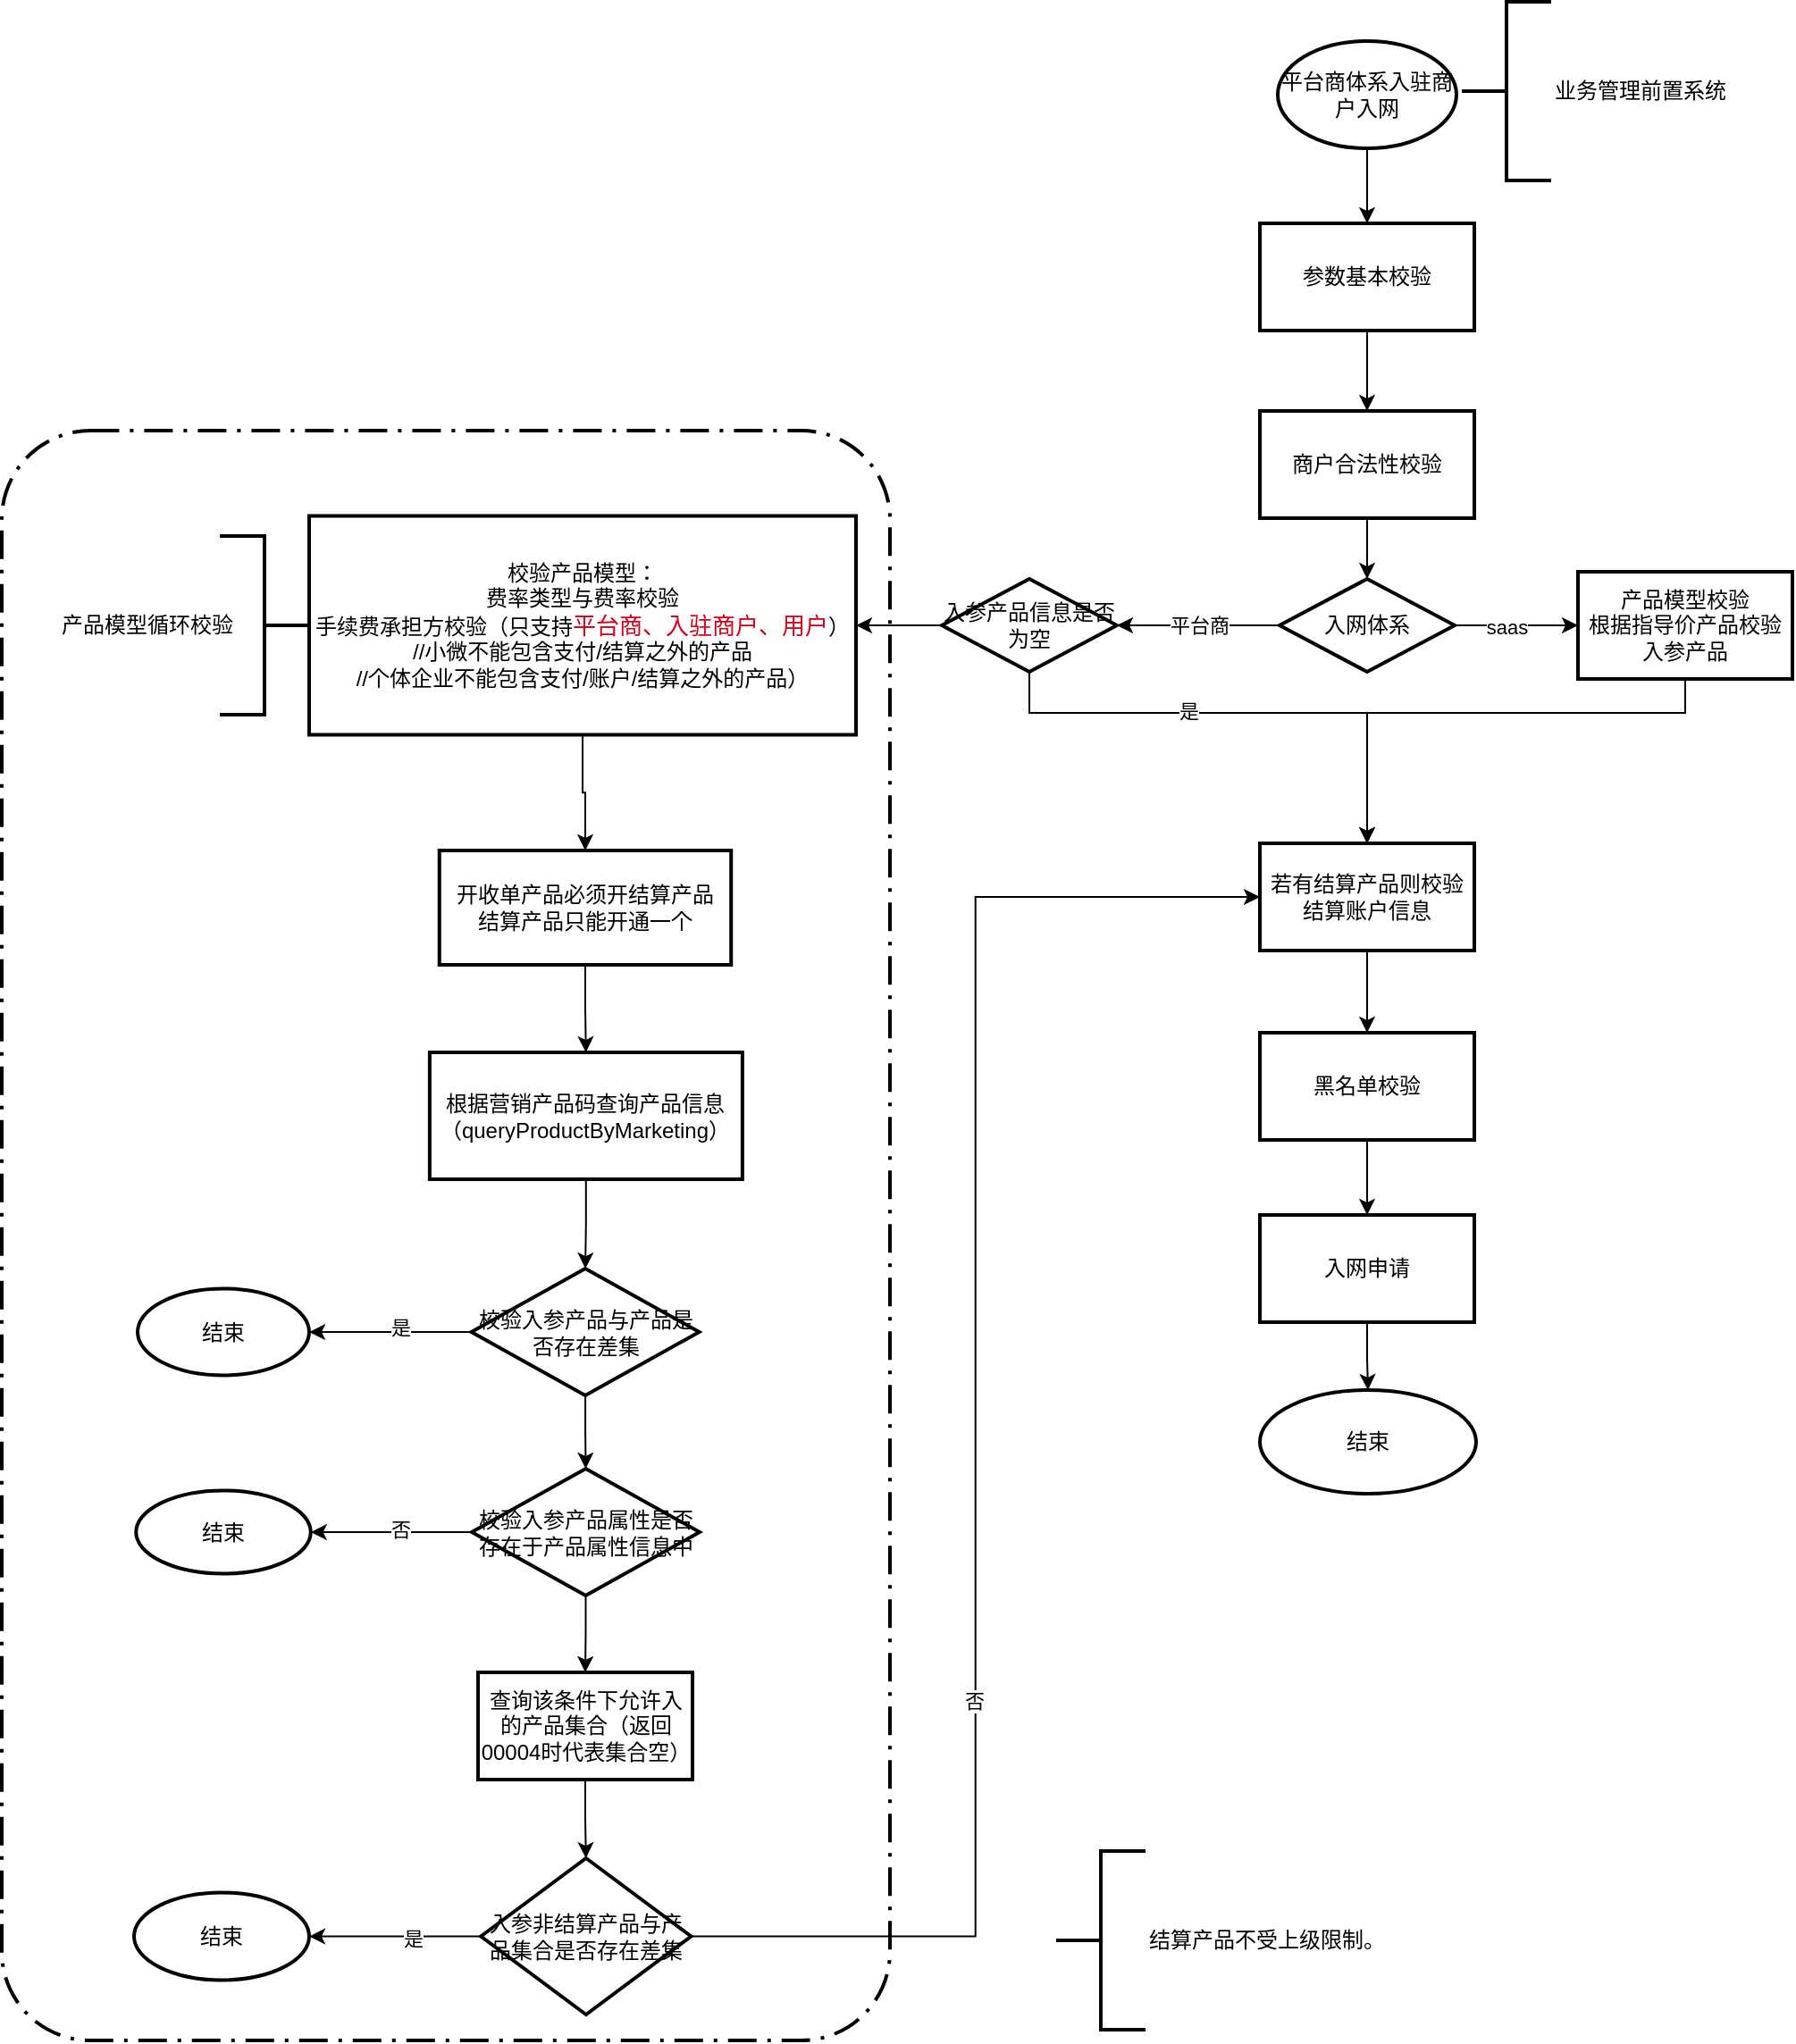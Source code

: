 <mxfile version="14.0.4" type="github" pages="2">
  <diagram name="迁移平台商入驻商户存在产品" id="74e2e168-ea6b-b213-b513-2b3c1d86103e">
    <mxGraphModel dx="1149" dy="508" grid="0" gridSize="10" guides="1" tooltips="1" connect="1" arrows="1" fold="1" page="1" pageScale="1" pageWidth="1100" pageHeight="850" background="#ffffff" math="0" shadow="0">
      <root>
        <mxCell id="0" />
        <mxCell id="1" parent="0" />
        <mxCell id="6OJ7Nqk0drTf7unUIeKR-68" value="" style="rounded=1;arcSize=10;dashed=1;strokeColor=#000000;fillColor=none;gradientColor=none;dashPattern=8 3 1 3;strokeWidth=2;" vertex="1" parent="1">
          <mxGeometry x="66" y="270" width="497" height="901" as="geometry" />
        </mxCell>
        <mxCell id="KllGeDsj4ACoy9Njbnt4-6" value="平台商体系入驻商户入网" style="strokeWidth=2;html=1;shape=mxgraph.flowchart.start_1;whiteSpace=wrap;" parent="1" vertex="1">
          <mxGeometry x="780" y="52" width="100" height="60" as="geometry" />
        </mxCell>
        <mxCell id="KllGeDsj4ACoy9Njbnt4-7" value="参数基本校验" style="whiteSpace=wrap;html=1;strokeWidth=2;" parent="1" vertex="1">
          <mxGeometry x="770" y="154" width="120" height="60" as="geometry" />
        </mxCell>
        <mxCell id="KllGeDsj4ACoy9Njbnt4-8" value="" style="edgeStyle=orthogonalEdgeStyle;rounded=0;orthogonalLoop=1;jettySize=auto;html=1;" parent="1" source="KllGeDsj4ACoy9Njbnt4-6" target="KllGeDsj4ACoy9Njbnt4-7" edge="1">
          <mxGeometry relative="1" as="geometry" />
        </mxCell>
        <mxCell id="6OJ7Nqk0drTf7unUIeKR-6" value="" style="edgeStyle=orthogonalEdgeStyle;rounded=0;orthogonalLoop=1;jettySize=auto;html=1;" edge="1" parent="1" source="6OJ7Nqk0drTf7unUIeKR-1" target="6OJ7Nqk0drTf7unUIeKR-5">
          <mxGeometry relative="1" as="geometry" />
        </mxCell>
        <mxCell id="6OJ7Nqk0drTf7unUIeKR-1" value="商户合法性校验" style="whiteSpace=wrap;html=1;strokeWidth=2;" vertex="1" parent="1">
          <mxGeometry x="770" y="259" width="120" height="60" as="geometry" />
        </mxCell>
        <mxCell id="6OJ7Nqk0drTf7unUIeKR-2" value="" style="edgeStyle=orthogonalEdgeStyle;rounded=0;orthogonalLoop=1;jettySize=auto;html=1;" edge="1" parent="1" source="KllGeDsj4ACoy9Njbnt4-7" target="6OJ7Nqk0drTf7unUIeKR-1">
          <mxGeometry relative="1" as="geometry" />
        </mxCell>
        <mxCell id="6OJ7Nqk0drTf7unUIeKR-8" value="" style="edgeStyle=orthogonalEdgeStyle;rounded=0;orthogonalLoop=1;jettySize=auto;html=1;" edge="1" parent="1" source="6OJ7Nqk0drTf7unUIeKR-5" target="6OJ7Nqk0drTf7unUIeKR-7">
          <mxGeometry relative="1" as="geometry" />
        </mxCell>
        <mxCell id="6OJ7Nqk0drTf7unUIeKR-11" value="saas" style="edgeLabel;html=1;align=center;verticalAlign=middle;resizable=0;points=[];" vertex="1" connectable="0" parent="6OJ7Nqk0drTf7unUIeKR-8">
          <mxGeometry x="-0.159" y="-1" relative="1" as="geometry">
            <mxPoint as="offset" />
          </mxGeometry>
        </mxCell>
        <mxCell id="6OJ7Nqk0drTf7unUIeKR-10" value="平台商" style="edgeStyle=orthogonalEdgeStyle;rounded=0;orthogonalLoop=1;jettySize=auto;html=1;" edge="1" parent="1" source="6OJ7Nqk0drTf7unUIeKR-5" target="6OJ7Nqk0drTf7unUIeKR-13">
          <mxGeometry relative="1" as="geometry">
            <mxPoint x="701" y="380.5" as="targetPoint" />
          </mxGeometry>
        </mxCell>
        <mxCell id="6OJ7Nqk0drTf7unUIeKR-5" value="入网体系" style="rhombus;whiteSpace=wrap;html=1;strokeWidth=2;" vertex="1" parent="1">
          <mxGeometry x="781" y="353" width="98" height="52" as="geometry" />
        </mxCell>
        <mxCell id="6OJ7Nqk0drTf7unUIeKR-21" style="edgeStyle=orthogonalEdgeStyle;rounded=0;orthogonalLoop=1;jettySize=auto;html=1;exitX=0.5;exitY=1;exitDx=0;exitDy=0;" edge="1" parent="1" source="6OJ7Nqk0drTf7unUIeKR-7" target="6OJ7Nqk0drTf7unUIeKR-18">
          <mxGeometry relative="1" as="geometry">
            <Array as="points">
              <mxPoint x="1008" y="428" />
              <mxPoint x="830" y="428" />
            </Array>
          </mxGeometry>
        </mxCell>
        <mxCell id="6OJ7Nqk0drTf7unUIeKR-7" value="产品模型校验&lt;br&gt;根据指导价产品校验入参产品" style="whiteSpace=wrap;html=1;strokeWidth=2;" vertex="1" parent="1">
          <mxGeometry x="948" y="349" width="120" height="60" as="geometry" />
        </mxCell>
        <mxCell id="6OJ7Nqk0drTf7unUIeKR-23" style="edgeStyle=orthogonalEdgeStyle;rounded=0;orthogonalLoop=1;jettySize=auto;html=1;exitX=0.5;exitY=1;exitDx=0;exitDy=0;entryX=0.5;entryY=0;entryDx=0;entryDy=0;" edge="1" parent="1" source="6OJ7Nqk0drTf7unUIeKR-13" target="6OJ7Nqk0drTf7unUIeKR-18">
          <mxGeometry relative="1" as="geometry">
            <Array as="points">
              <mxPoint x="641" y="428" />
              <mxPoint x="830" y="428" />
            </Array>
          </mxGeometry>
        </mxCell>
        <mxCell id="8TNEtncz5lM-L8IA0USA-2" value="是" style="edgeLabel;html=1;align=center;verticalAlign=middle;resizable=0;points=[];" vertex="1" connectable="0" parent="6OJ7Nqk0drTf7unUIeKR-23">
          <mxGeometry x="-0.214" y="1" relative="1" as="geometry">
            <mxPoint as="offset" />
          </mxGeometry>
        </mxCell>
        <mxCell id="6OJ7Nqk0drTf7unUIeKR-46" value="" style="edgeStyle=orthogonalEdgeStyle;rounded=0;orthogonalLoop=1;jettySize=auto;html=1;" edge="1" parent="1" source="6OJ7Nqk0drTf7unUIeKR-13" target="6OJ7Nqk0drTf7unUIeKR-45">
          <mxGeometry relative="1" as="geometry" />
        </mxCell>
        <mxCell id="6OJ7Nqk0drTf7unUIeKR-13" value="入参产品信息是否为空" style="rhombus;whiteSpace=wrap;html=1;strokeWidth=2;" vertex="1" parent="1">
          <mxGeometry x="592" y="353" width="98" height="52" as="geometry" />
        </mxCell>
        <mxCell id="6OJ7Nqk0drTf7unUIeKR-31" value="" style="edgeStyle=orthogonalEdgeStyle;rounded=0;orthogonalLoop=1;jettySize=auto;html=1;" edge="1" parent="1" source="6OJ7Nqk0drTf7unUIeKR-15" target="6OJ7Nqk0drTf7unUIeKR-32">
          <mxGeometry relative="1" as="geometry" />
        </mxCell>
        <mxCell id="6OJ7Nqk0drTf7unUIeKR-15" value="根据营销产品码查询产品信息（queryProductByMarketing）" style="whiteSpace=wrap;html=1;strokeWidth=2;" vertex="1" parent="1">
          <mxGeometry x="305.44" y="618" width="175" height="71" as="geometry" />
        </mxCell>
        <mxCell id="6OJ7Nqk0drTf7unUIeKR-25" value="" style="edgeStyle=orthogonalEdgeStyle;rounded=0;orthogonalLoop=1;jettySize=auto;html=1;" edge="1" parent="1" source="6OJ7Nqk0drTf7unUIeKR-18" target="6OJ7Nqk0drTf7unUIeKR-24">
          <mxGeometry relative="1" as="geometry" />
        </mxCell>
        <mxCell id="6OJ7Nqk0drTf7unUIeKR-18" value="若有结算产品则校验结算账户信息" style="whiteSpace=wrap;html=1;strokeWidth=2;" vertex="1" parent="1">
          <mxGeometry x="770" y="501" width="120" height="60" as="geometry" />
        </mxCell>
        <mxCell id="6OJ7Nqk0drTf7unUIeKR-27" value="" style="edgeStyle=orthogonalEdgeStyle;rounded=0;orthogonalLoop=1;jettySize=auto;html=1;" edge="1" parent="1" source="6OJ7Nqk0drTf7unUIeKR-24" target="6OJ7Nqk0drTf7unUIeKR-26">
          <mxGeometry relative="1" as="geometry" />
        </mxCell>
        <mxCell id="6OJ7Nqk0drTf7unUIeKR-24" value="黑名单校验" style="whiteSpace=wrap;html=1;strokeWidth=2;" vertex="1" parent="1">
          <mxGeometry x="770" y="607" width="120" height="60" as="geometry" />
        </mxCell>
        <mxCell id="6OJ7Nqk0drTf7unUIeKR-29" value="" style="edgeStyle=orthogonalEdgeStyle;rounded=0;orthogonalLoop=1;jettySize=auto;html=1;" edge="1" parent="1" source="6OJ7Nqk0drTf7unUIeKR-26" target="6OJ7Nqk0drTf7unUIeKR-28">
          <mxGeometry relative="1" as="geometry" />
        </mxCell>
        <mxCell id="6OJ7Nqk0drTf7unUIeKR-26" value="入网申请" style="whiteSpace=wrap;html=1;strokeWidth=2;" vertex="1" parent="1">
          <mxGeometry x="770" y="709" width="120" height="60" as="geometry" />
        </mxCell>
        <mxCell id="6OJ7Nqk0drTf7unUIeKR-28" value="结束" style="ellipse;whiteSpace=wrap;html=1;strokeWidth=2;" vertex="1" parent="1">
          <mxGeometry x="770" y="807" width="121" height="58" as="geometry" />
        </mxCell>
        <mxCell id="6OJ7Nqk0drTf7unUIeKR-34" value="" style="edgeStyle=orthogonalEdgeStyle;rounded=0;orthogonalLoop=1;jettySize=auto;html=1;" edge="1" parent="1" source="6OJ7Nqk0drTf7unUIeKR-32" target="6OJ7Nqk0drTf7unUIeKR-33">
          <mxGeometry relative="1" as="geometry" />
        </mxCell>
        <mxCell id="6OJ7Nqk0drTf7unUIeKR-35" value="是" style="edgeLabel;html=1;align=center;verticalAlign=middle;resizable=0;points=[];" vertex="1" connectable="0" parent="6OJ7Nqk0drTf7unUIeKR-34">
          <mxGeometry x="-0.122" y="-3" relative="1" as="geometry">
            <mxPoint as="offset" />
          </mxGeometry>
        </mxCell>
        <mxCell id="6OJ7Nqk0drTf7unUIeKR-37" value="" style="edgeStyle=orthogonalEdgeStyle;rounded=0;orthogonalLoop=1;jettySize=auto;html=1;" edge="1" parent="1" source="6OJ7Nqk0drTf7unUIeKR-32" target="6OJ7Nqk0drTf7unUIeKR-36">
          <mxGeometry relative="1" as="geometry" />
        </mxCell>
        <mxCell id="6OJ7Nqk0drTf7unUIeKR-32" value="&lt;span&gt;校验入参产品与产品是否存在差集&lt;/span&gt;" style="rhombus;whiteSpace=wrap;html=1;strokeWidth=2;" vertex="1" parent="1">
          <mxGeometry x="328.75" y="739" width="127.5" height="71" as="geometry" />
        </mxCell>
        <mxCell id="6OJ7Nqk0drTf7unUIeKR-33" value="结束" style="ellipse;whiteSpace=wrap;html=1;strokeWidth=2;" vertex="1" parent="1">
          <mxGeometry x="142" y="750.25" width="96" height="48.5" as="geometry" />
        </mxCell>
        <mxCell id="6OJ7Nqk0drTf7unUIeKR-41" value="" style="edgeStyle=orthogonalEdgeStyle;rounded=0;orthogonalLoop=1;jettySize=auto;html=1;" edge="1" parent="1" source="6OJ7Nqk0drTf7unUIeKR-36" target="6OJ7Nqk0drTf7unUIeKR-40">
          <mxGeometry relative="1" as="geometry" />
        </mxCell>
        <mxCell id="6OJ7Nqk0drTf7unUIeKR-42" value="否" style="edgeLabel;html=1;align=center;verticalAlign=middle;resizable=0;points=[];" vertex="1" connectable="0" parent="6OJ7Nqk0drTf7unUIeKR-41">
          <mxGeometry x="-0.113" y="-2" relative="1" as="geometry">
            <mxPoint as="offset" />
          </mxGeometry>
        </mxCell>
        <mxCell id="6OJ7Nqk0drTf7unUIeKR-44" value="" style="edgeStyle=orthogonalEdgeStyle;rounded=0;orthogonalLoop=1;jettySize=auto;html=1;" edge="1" parent="1" source="6OJ7Nqk0drTf7unUIeKR-36" target="6OJ7Nqk0drTf7unUIeKR-43">
          <mxGeometry relative="1" as="geometry" />
        </mxCell>
        <mxCell id="6OJ7Nqk0drTf7unUIeKR-36" value="校验入参产品属性是否存在于产品属性信息中" style="rhombus;whiteSpace=wrap;html=1;strokeWidth=2;" vertex="1" parent="1">
          <mxGeometry x="329" y="851" width="127.5" height="71" as="geometry" />
        </mxCell>
        <mxCell id="6OJ7Nqk0drTf7unUIeKR-40" value="结束" style="ellipse;whiteSpace=wrap;html=1;strokeWidth=2;" vertex="1" parent="1">
          <mxGeometry x="141.13" y="863.25" width="97.75" height="46.5" as="geometry" />
        </mxCell>
        <mxCell id="6OJ7Nqk0drTf7unUIeKR-57" value="" style="edgeStyle=orthogonalEdgeStyle;rounded=0;orthogonalLoop=1;jettySize=auto;html=1;" edge="1" parent="1" source="6OJ7Nqk0drTf7unUIeKR-43" target="6OJ7Nqk0drTf7unUIeKR-56">
          <mxGeometry relative="1" as="geometry" />
        </mxCell>
        <mxCell id="6OJ7Nqk0drTf7unUIeKR-43" value="查询该条件下允许入的产品集合（返回00004时代表集合空）" style="whiteSpace=wrap;html=1;strokeWidth=2;" vertex="1" parent="1">
          <mxGeometry x="332.5" y="965" width="120" height="60" as="geometry" />
        </mxCell>
        <mxCell id="6OJ7Nqk0drTf7unUIeKR-48" value="" style="edgeStyle=orthogonalEdgeStyle;rounded=0;orthogonalLoop=1;jettySize=auto;html=1;" edge="1" parent="1" source="6OJ7Nqk0drTf7unUIeKR-45" target="6OJ7Nqk0drTf7unUIeKR-47">
          <mxGeometry relative="1" as="geometry" />
        </mxCell>
        <mxCell id="6OJ7Nqk0drTf7unUIeKR-45" value="校验产品模型：&lt;br&gt;费率类型与费率校验&lt;br&gt;手续费承担方校验（只支持&lt;span style=&quot;color: rgb(217 , 0 , 27) ; font-family: , &amp;#34;pingfang sc&amp;#34; , sans-serif ; font-size: 13px&quot;&gt;平台商、入驻商户、用户&lt;/span&gt;）&lt;br&gt;//小微不能包含支付/结算之外的产品&lt;br&gt;//个体企业不能包含支付/账户/结算之外的产品）" style="whiteSpace=wrap;html=1;strokeWidth=2;" vertex="1" parent="1">
          <mxGeometry x="238" y="317.75" width="306" height="122.5" as="geometry" />
        </mxCell>
        <mxCell id="6OJ7Nqk0drTf7unUIeKR-49" value="" style="edgeStyle=orthogonalEdgeStyle;rounded=0;orthogonalLoop=1;jettySize=auto;html=1;" edge="1" parent="1" source="6OJ7Nqk0drTf7unUIeKR-47" target="6OJ7Nqk0drTf7unUIeKR-15">
          <mxGeometry relative="1" as="geometry" />
        </mxCell>
        <mxCell id="6OJ7Nqk0drTf7unUIeKR-47" value="开收单产品必须开结算产品&lt;br&gt;结算产品只能开通一个" style="whiteSpace=wrap;html=1;strokeWidth=2;" vertex="1" parent="1">
          <mxGeometry x="310.88" y="505" width="163.24" height="64" as="geometry" />
        </mxCell>
        <mxCell id="6OJ7Nqk0drTf7unUIeKR-63" value="" style="edgeStyle=orthogonalEdgeStyle;rounded=0;orthogonalLoop=1;jettySize=auto;html=1;" edge="1" parent="1" source="6OJ7Nqk0drTf7unUIeKR-56" target="6OJ7Nqk0drTf7unUIeKR-62">
          <mxGeometry relative="1" as="geometry" />
        </mxCell>
        <mxCell id="6OJ7Nqk0drTf7unUIeKR-64" value="是" style="edgeLabel;html=1;align=center;verticalAlign=middle;resizable=0;points=[];" vertex="1" connectable="0" parent="6OJ7Nqk0drTf7unUIeKR-63">
          <mxGeometry x="-0.212" y="1" relative="1" as="geometry">
            <mxPoint as="offset" />
          </mxGeometry>
        </mxCell>
        <mxCell id="6OJ7Nqk0drTf7unUIeKR-66" value="" style="edgeStyle=orthogonalEdgeStyle;rounded=0;orthogonalLoop=1;jettySize=auto;html=1;entryX=0;entryY=0.5;entryDx=0;entryDy=0;" edge="1" parent="1" source="6OJ7Nqk0drTf7unUIeKR-56" target="6OJ7Nqk0drTf7unUIeKR-18">
          <mxGeometry relative="1" as="geometry">
            <mxPoint x="391.6" y="1142.032" as="targetPoint" />
          </mxGeometry>
        </mxCell>
        <mxCell id="6OJ7Nqk0drTf7unUIeKR-67" value="否" style="edgeLabel;html=1;align=center;verticalAlign=middle;resizable=0;points=[];" vertex="1" connectable="0" parent="6OJ7Nqk0drTf7unUIeKR-66">
          <mxGeometry x="-0.353" y="1" relative="1" as="geometry">
            <mxPoint as="offset" />
          </mxGeometry>
        </mxCell>
        <mxCell id="6OJ7Nqk0drTf7unUIeKR-56" value="&lt;span&gt;入参非结算产品与产品集合是否存在差集&lt;/span&gt;" style="rhombus;whiteSpace=wrap;html=1;strokeWidth=2;" vertex="1" parent="1">
          <mxGeometry x="334.13" y="1069" width="117.63" height="87.5" as="geometry" />
        </mxCell>
        <mxCell id="6OJ7Nqk0drTf7unUIeKR-62" value="结束" style="ellipse;whiteSpace=wrap;html=1;strokeWidth=2;" vertex="1" parent="1">
          <mxGeometry x="140" y="1088.25" width="98" height="49" as="geometry" />
        </mxCell>
        <mxCell id="6OJ7Nqk0drTf7unUIeKR-69" value="业务管理前置系统" style="strokeWidth=2;html=1;shape=mxgraph.flowchart.annotation_2;align=left;labelPosition=right;pointerEvents=1;" vertex="1" parent="1">
          <mxGeometry x="883" y="30" width="50" height="100" as="geometry" />
        </mxCell>
        <mxCell id="8TNEtncz5lM-L8IA0USA-3" value="" style="strokeWidth=2;html=1;shape=mxgraph.flowchart.annotation_2;align=left;labelPosition=right;pointerEvents=1;rotation=-180;" vertex="1" parent="1">
          <mxGeometry x="188" y="329" width="50" height="100" as="geometry" />
        </mxCell>
        <mxCell id="8TNEtncz5lM-L8IA0USA-4" value="产品模型循环校验" style="text;html=1;align=center;verticalAlign=middle;resizable=0;points=[];autosize=1;" vertex="1" parent="1">
          <mxGeometry x="94" y="370" width="106" height="18" as="geometry" />
        </mxCell>
        <mxCell id="8TNEtncz5lM-L8IA0USA-5" value="结算产品不受上级限制。" style="strokeWidth=2;html=1;shape=mxgraph.flowchart.annotation_2;align=left;labelPosition=right;pointerEvents=1;" vertex="1" parent="1">
          <mxGeometry x="656" y="1065" width="50" height="100" as="geometry" />
        </mxCell>
      </root>
    </mxGraphModel>
  </diagram>
  <diagram id="xMQZjuHvh5yQaUtxyoXN" name="协议&amp;电子签章">
    <mxGraphModel dx="1069" dy="516" grid="0" gridSize="10" guides="1" tooltips="1" connect="1" arrows="1" fold="1" page="1" pageScale="1" pageWidth="827" pageHeight="1169" math="0" shadow="0">
      <root>
        <mxCell id="6D580EjlVo4oe9tn3Bij-0" />
        <mxCell id="6D580EjlVo4oe9tn3Bij-1" parent="6D580EjlVo4oe9tn3Bij-0" />
        <mxCell id="YNEcawaOifFSc9qhL8P--29" value="" style="rounded=1;arcSize=10;dashed=1;strokeColor=#000000;fillColor=none;gradientColor=none;dashPattern=8 3 1 3;strokeWidth=2;" parent="6D580EjlVo4oe9tn3Bij-1" vertex="1">
          <mxGeometry x="402.5" y="720" width="185" height="90" as="geometry" />
        </mxCell>
        <mxCell id="YNEcawaOifFSc9qhL8P--0" value="表单新增协议模块：&lt;br&gt;企业/个体入网单&lt;br&gt;saas入网单" style="strokeWidth=2;html=1;shape=mxgraph.flowchart.annotation_1;align=left;pointerEvents=1;" parent="6D580EjlVo4oe9tn3Bij-1" vertex="1">
          <mxGeometry x="170" y="60" width="50" height="100" as="geometry" />
        </mxCell>
        <mxCell id="YNEcawaOifFSc9qhL8P--2" value="切换流程对应服务：&lt;br&gt;企业/个体流程模型&lt;br&gt;saas流程模型" style="strokeWidth=2;html=1;shape=mxgraph.flowchart.annotation_1;align=left;pointerEvents=1;" parent="6D580EjlVo4oe9tn3Bij-1" vertex="1">
          <mxGeometry x="364" y="60" width="50" height="100" as="geometry" />
        </mxCell>
        <mxCell id="YNEcawaOifFSc9qhL8P--3" value="表单改动" style="text;html=1;align=center;verticalAlign=middle;resizable=0;points=[];autosize=1;" parent="6D580EjlVo4oe9tn3Bij-1" vertex="1">
          <mxGeometry x="165" y="20" width="60" height="20" as="geometry" />
        </mxCell>
        <mxCell id="YNEcawaOifFSc9qhL8P--4" value="流程模型改动" style="text;html=1;align=center;verticalAlign=middle;resizable=0;points=[];autosize=1;" parent="6D580EjlVo4oe9tn3Bij-1" vertex="1">
          <mxGeometry x="360" y="20" width="90" height="20" as="geometry" />
        </mxCell>
        <mxCell id="YNEcawaOifFSc9qhL8P--6" value="签章流程" style="swimlane;html=1;childLayout=stackLayout;resizeParent=1;resizeParentMax=0;startSize=20;" parent="6D580EjlVo4oe9tn3Bij-1" vertex="1">
          <mxGeometry x="165" y="250" width="640" height="830" as="geometry" />
        </mxCell>
        <mxCell id="YNEcawaOifFSc9qhL8P--7" value="流程魔方" style="swimlane;html=1;startSize=20;" parent="YNEcawaOifFSc9qhL8P--6" vertex="1">
          <mxGeometry y="20" width="220" height="810" as="geometry" />
        </mxCell>
        <mxCell id="YNEcawaOifFSc9qhL8P--10" value="提交" style="strokeWidth=2;html=1;shape=mxgraph.flowchart.start_1;whiteSpace=wrap;" parent="YNEcawaOifFSc9qhL8P--7" vertex="1">
          <mxGeometry x="60" y="40" width="100" height="60" as="geometry" />
        </mxCell>
        <mxCell id="YNEcawaOifFSc9qhL8P--8" value="业务管理系统" style="swimlane;html=1;startSize=20;" parent="YNEcawaOifFSc9qhL8P--6" vertex="1">
          <mxGeometry x="220" y="20" width="220" height="810" as="geometry" />
        </mxCell>
        <mxCell id="YNEcawaOifFSc9qhL8P--11" value="生成协议" style="whiteSpace=wrap;html=1;strokeWidth=2;" parent="YNEcawaOifFSc9qhL8P--8" vertex="1">
          <mxGeometry x="50" y="40" width="120" height="60" as="geometry" />
        </mxCell>
        <mxCell id="YNEcawaOifFSc9qhL8P--9" value="入网子系统" style="swimlane;html=1;startSize=20;" parent="YNEcawaOifFSc9qhL8P--6" vertex="1">
          <mxGeometry x="440" y="20" width="200" height="810" as="geometry" />
        </mxCell>
        <mxCell id="YNEcawaOifFSc9qhL8P--12" value="" style="edgeStyle=orthogonalEdgeStyle;rounded=0;orthogonalLoop=1;jettySize=auto;html=1;" parent="YNEcawaOifFSc9qhL8P--6" source="YNEcawaOifFSc9qhL8P--10" target="YNEcawaOifFSc9qhL8P--11" edge="1">
          <mxGeometry relative="1" as="geometry" />
        </mxCell>
        <mxCell id="YNEcawaOifFSc9qhL8P--16" value="" style="edgeStyle=orthogonalEdgeStyle;rounded=0;orthogonalLoop=1;jettySize=auto;html=1;" parent="6D580EjlVo4oe9tn3Bij-1" source="YNEcawaOifFSc9qhL8P--13" target="YNEcawaOifFSc9qhL8P--15" edge="1">
          <mxGeometry relative="1" as="geometry" />
        </mxCell>
        <mxCell id="YNEcawaOifFSc9qhL8P--13" value="发起电子签章" style="whiteSpace=wrap;html=1;strokeWidth=2;" parent="6D580EjlVo4oe9tn3Bij-1" vertex="1">
          <mxGeometry x="435" y="450" width="120" height="60" as="geometry" />
        </mxCell>
        <mxCell id="YNEcawaOifFSc9qhL8P--14" value="" style="edgeStyle=orthogonalEdgeStyle;rounded=0;orthogonalLoop=1;jettySize=auto;html=1;" parent="6D580EjlVo4oe9tn3Bij-1" source="YNEcawaOifFSc9qhL8P--11" target="YNEcawaOifFSc9qhL8P--13" edge="1">
          <mxGeometry relative="1" as="geometry" />
        </mxCell>
        <mxCell id="YNEcawaOifFSc9qhL8P--18" value="" style="edgeStyle=orthogonalEdgeStyle;rounded=0;orthogonalLoop=1;jettySize=auto;html=1;" parent="6D580EjlVo4oe9tn3Bij-1" source="YNEcawaOifFSc9qhL8P--15" target="YNEcawaOifFSc9qhL8P--17" edge="1">
          <mxGeometry relative="1" as="geometry" />
        </mxCell>
        <mxCell id="YNEcawaOifFSc9qhL8P--15" value="签章操作" style="whiteSpace=wrap;html=1;strokeWidth=2;" parent="6D580EjlVo4oe9tn3Bij-1" vertex="1">
          <mxGeometry x="635" y="450" width="120" height="60" as="geometry" />
        </mxCell>
        <mxCell id="YNEcawaOifFSc9qhL8P--20" value="" style="edgeStyle=orthogonalEdgeStyle;rounded=0;orthogonalLoop=1;jettySize=auto;html=1;" parent="6D580EjlVo4oe9tn3Bij-1" source="YNEcawaOifFSc9qhL8P--17" target="YNEcawaOifFSc9qhL8P--19" edge="1">
          <mxGeometry relative="1" as="geometry" />
        </mxCell>
        <mxCell id="YNEcawaOifFSc9qhL8P--17" value="签章完成并回调" style="whiteSpace=wrap;html=1;strokeWidth=2;" parent="6D580EjlVo4oe9tn3Bij-1" vertex="1">
          <mxGeometry x="635" y="590" width="120" height="60" as="geometry" />
        </mxCell>
        <mxCell id="YNEcawaOifFSc9qhL8P--22" value="" style="edgeStyle=orthogonalEdgeStyle;rounded=0;orthogonalLoop=1;jettySize=auto;html=1;" parent="6D580EjlVo4oe9tn3Bij-1" source="YNEcawaOifFSc9qhL8P--19" target="YNEcawaOifFSc9qhL8P--21" edge="1">
          <mxGeometry relative="1" as="geometry" />
        </mxCell>
        <mxCell id="YNEcawaOifFSc9qhL8P--19" value="接受签章回调" style="whiteSpace=wrap;html=1;strokeWidth=2;" parent="6D580EjlVo4oe9tn3Bij-1" vertex="1">
          <mxGeometry x="435" y="590" width="120" height="60" as="geometry" />
        </mxCell>
        <mxCell id="YNEcawaOifFSc9qhL8P--24" value="" style="edgeStyle=orthogonalEdgeStyle;rounded=0;orthogonalLoop=1;jettySize=auto;html=1;" parent="6D580EjlVo4oe9tn3Bij-1" source="YNEcawaOifFSc9qhL8P--21" target="YNEcawaOifFSc9qhL8P--23" edge="1">
          <mxGeometry relative="1" as="geometry" />
        </mxCell>
        <mxCell id="YNEcawaOifFSc9qhL8P--21" value="组装已签章协议信息。添加授权协议与出款说明" style="whiteSpace=wrap;html=1;strokeWidth=2;" parent="6D580EjlVo4oe9tn3Bij-1" vertex="1">
          <mxGeometry x="435" y="730" width="120" height="60" as="geometry" />
        </mxCell>
        <mxCell id="YNEcawaOifFSc9qhL8P--26" value="" style="edgeStyle=orthogonalEdgeStyle;rounded=0;orthogonalLoop=1;jettySize=auto;html=1;" parent="6D580EjlVo4oe9tn3Bij-1" source="YNEcawaOifFSc9qhL8P--23" target="YNEcawaOifFSc9qhL8P--25" edge="1">
          <mxGeometry relative="1" as="geometry" />
        </mxCell>
        <mxCell id="YNEcawaOifFSc9qhL8P--23" value="唤醒工单" style="whiteSpace=wrap;html=1;strokeWidth=2;" parent="6D580EjlVo4oe9tn3Bij-1" vertex="1">
          <mxGeometry x="435" y="870" width="120" height="60" as="geometry" />
        </mxCell>
        <mxCell id="YNEcawaOifFSc9qhL8P--28" value="" style="edgeStyle=orthogonalEdgeStyle;rounded=0;orthogonalLoop=1;jettySize=auto;html=1;" parent="6D580EjlVo4oe9tn3Bij-1" source="YNEcawaOifFSc9qhL8P--25" target="YNEcawaOifFSc9qhL8P--27" edge="1">
          <mxGeometry relative="1" as="geometry" />
        </mxCell>
        <mxCell id="YNEcawaOifFSc9qhL8P--25" value="映射已签章协议到工单" style="whiteSpace=wrap;html=1;strokeWidth=2;" parent="6D580EjlVo4oe9tn3Bij-1" vertex="1">
          <mxGeometry x="235" y="870" width="120" height="60" as="geometry" />
        </mxCell>
        <mxCell id="YNEcawaOifFSc9qhL8P--27" value="结束" style="ellipse;whiteSpace=wrap;html=1;strokeWidth=2;" parent="6D580EjlVo4oe9tn3Bij-1" vertex="1">
          <mxGeometry x="247.5" y="990" width="95" height="50" as="geometry" />
        </mxCell>
      </root>
    </mxGraphModel>
  </diagram>
</mxfile>
